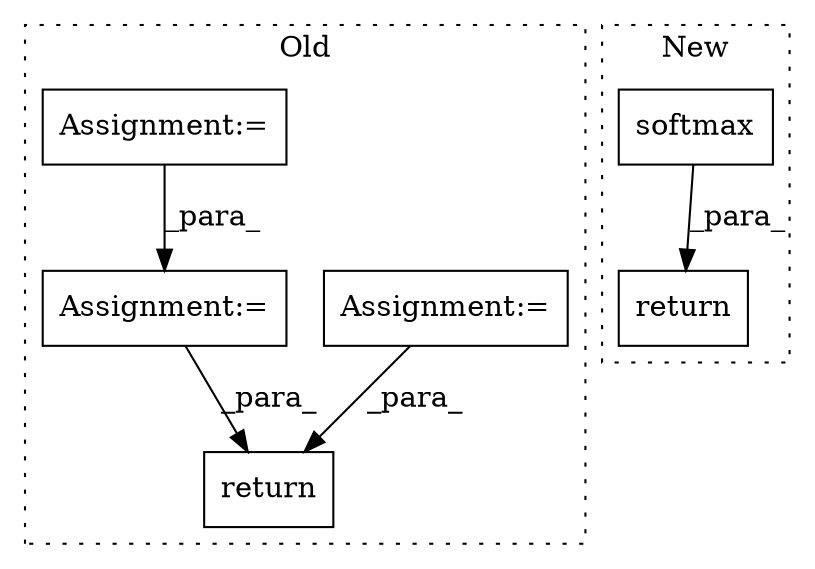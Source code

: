 digraph G {
subgraph cluster0 {
1 [label="return" a="41" s="1285" l="7" shape="box"];
4 [label="Assignment:=" a="7" s="1058" l="1" shape="box"];
5 [label="Assignment:=" a="7" s="711" l="8" shape="box"];
6 [label="Assignment:=" a="7" s="813" l="1" shape="box"];
label = "Old";
style="dotted";
}
subgraph cluster1 {
2 [label="softmax" a="32" s="776,790" l="8,1" shape="box"];
3 [label="return" a="41" s="755" l="7" shape="box"];
label = "New";
style="dotted";
}
2 -> 3 [label="_para_"];
4 -> 1 [label="_para_"];
5 -> 1 [label="_para_"];
6 -> 4 [label="_para_"];
}